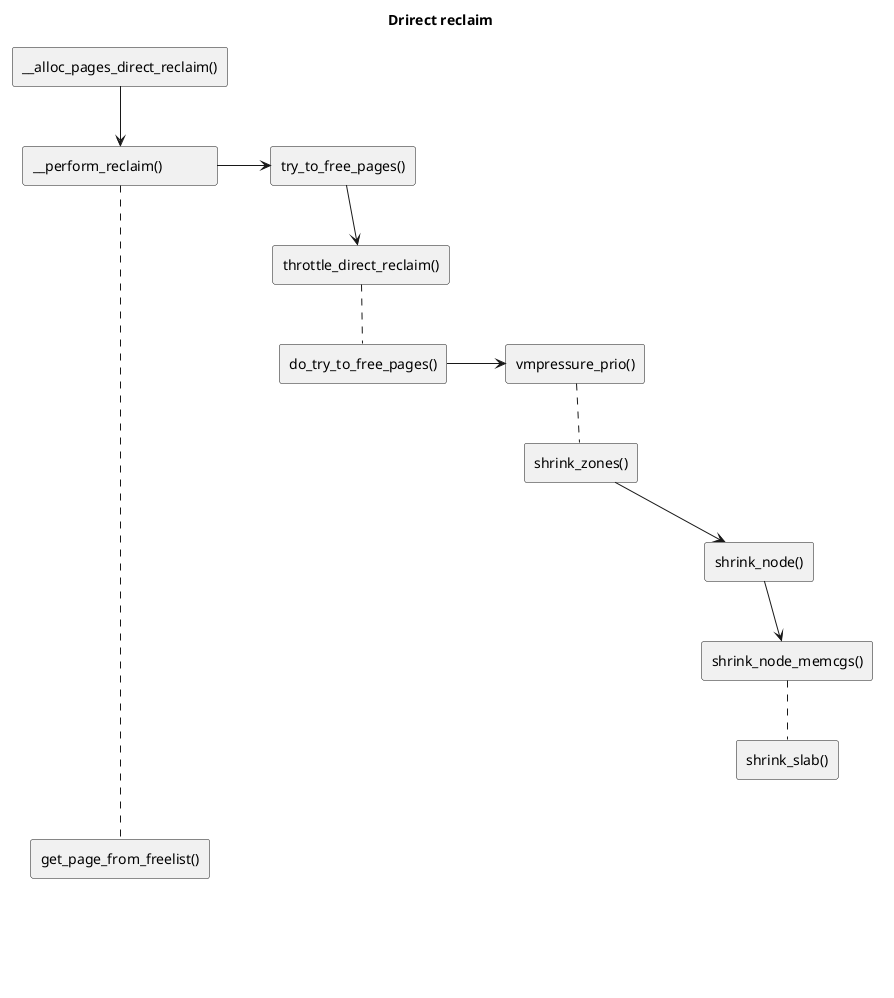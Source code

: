 @startuml
skinparam ComponentStyle rectangle
skinparam Rectangle {
    BorderColor transparent
    FontSize 0
}

title Drirect reclaim

rectangle {
    component "__perform_reclaim()\t\t" as __perform_reclaim
    [get_page_from_freelist()]

    [__perform_reclaim]-down.......[get_page_from_freelist()]
}

[__alloc_pages_direct_reclaim()]-->[__perform_reclaim]
[__perform_reclaim]-right->[try_to_free_pages()]

rectangle {
    [throttle_direct_reclaim()]
    [do_try_to_free_pages()]
    [blank] $tag

    [throttle_direct_reclaim()]-down.[do_try_to_free_pages()]
    [do_try_to_free_pages()]-down[hidden].....[blank]
    hide $tag
}

[try_to_free_pages()]-->[throttle_direct_reclaim()]

rectangle {
    [vmpressure_prio()]
    [shrink_zones()]
    [blank2] $tag2

    [vmpressure_prio()]-down.[shrink_zones()]
    [shrink_zones()]-down.....[blank2]
    hide $tag2
}

[do_try_to_free_pages()]-right->[vmpressure_prio()]
[shrink_zones()]-->[shrink_node()]

rectangle {
    [shrink_node_memcgs()]
    [shrink_slab()]
    [empty] $tag1

    [shrink_node_memcgs()]-down.[shrink_slab()]
    [shrink_slab()]-down.[empty]

    hide $tag1
}

[shrink_node()]-->[shrink_node_memcgs()]

@enduml